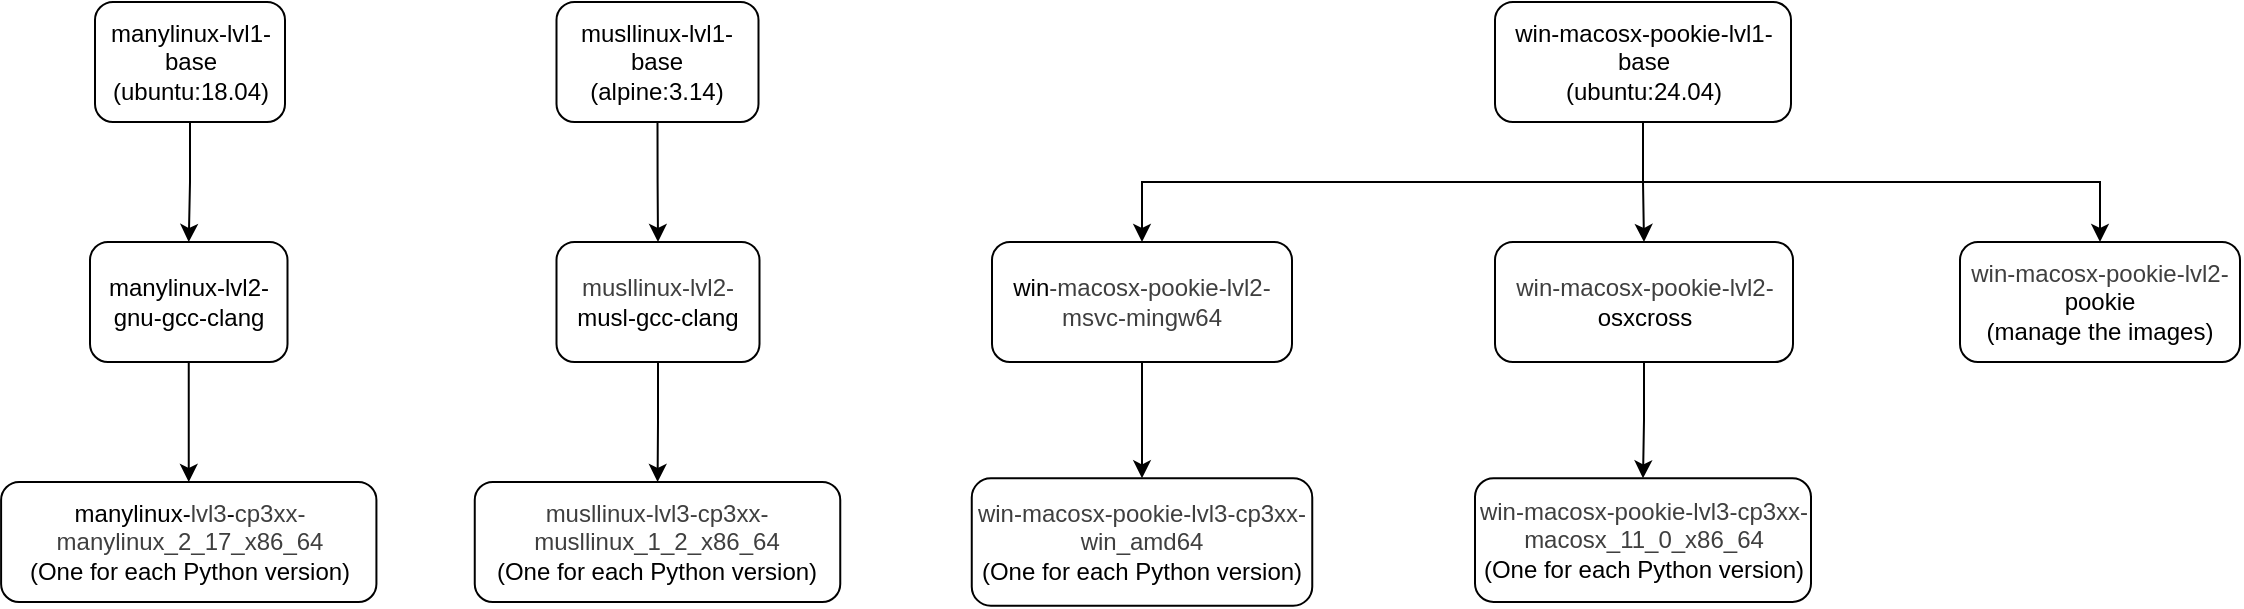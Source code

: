 <mxfile>
    <diagram id="O48PNkfvRvmSjr1T7r3z" name="Page-1">
        <mxGraphModel dx="1408" dy="827" grid="1" gridSize="10" guides="1" tooltips="1" connect="1" arrows="1" fold="1" page="1" pageScale="1" pageWidth="827" pageHeight="1169" math="0" shadow="0">
            <root>
                <mxCell id="0"/>
                <mxCell id="1" parent="0"/>
                <mxCell id="CWzqWhJCWG_4Mf81_h5I-9" style="edgeStyle=orthogonalEdgeStyle;rounded=0;orthogonalLoop=1;jettySize=auto;html=1;exitX=0.5;exitY=1;exitDx=0;exitDy=0;entryX=0.5;entryY=0;entryDx=0;entryDy=0;" parent="1" source="CWzqWhJCWG_4Mf81_h5I-2" target="CWzqWhJCWG_4Mf81_h5I-6" edge="1">
                    <mxGeometry relative="1" as="geometry"/>
                </mxCell>
                <mxCell id="CWzqWhJCWG_4Mf81_h5I-2" value="&lt;font&gt;manylinux-lvl1-base&lt;/font&gt;&lt;div&gt;&lt;font&gt;(ubuntu:18.04)&lt;/font&gt;&lt;/div&gt;" style="rounded=1;whiteSpace=wrap;html=1;strokeColor=default;" parent="1" vertex="1">
                    <mxGeometry x="97.5" y="70" width="95" height="60" as="geometry"/>
                </mxCell>
                <mxCell id="CWzqWhJCWG_4Mf81_h5I-10" style="edgeStyle=orthogonalEdgeStyle;rounded=0;orthogonalLoop=1;jettySize=auto;html=1;exitX=0.5;exitY=1;exitDx=0;exitDy=0;entryX=0.5;entryY=0;entryDx=0;entryDy=0;" parent="1" source="CWzqWhJCWG_4Mf81_h5I-6" target="CWzqWhJCWG_4Mf81_h5I-7" edge="1">
                    <mxGeometry relative="1" as="geometry"/>
                </mxCell>
                <mxCell id="CWzqWhJCWG_4Mf81_h5I-6" value="&lt;font&gt;manylinux-lvl2-gnu-gcc-clang&lt;/font&gt;" style="rounded=1;whiteSpace=wrap;html=1;strokeColor=default;" parent="1" vertex="1">
                    <mxGeometry x="95" y="190" width="98.75" height="60" as="geometry"/>
                </mxCell>
                <mxCell id="CWzqWhJCWG_4Mf81_h5I-7" value="&lt;font&gt;manylinux-&lt;span style=&quot;color: rgb(63, 63, 63);&quot;&gt;lvl3&lt;/span&gt;-&lt;span style=&quot;color: rgb(63, 63, 63);&quot;&gt;cp3xx-manylinux_2_17_x86_64&lt;/span&gt;&lt;br&gt;(One for each Python version)&lt;/font&gt;" style="rounded=1;whiteSpace=wrap;html=1;strokeColor=default;" parent="1" vertex="1">
                    <mxGeometry x="50.55" y="310" width="187.66" height="60" as="geometry"/>
                </mxCell>
                <mxCell id="CWzqWhJCWG_4Mf81_h5I-13" style="edgeStyle=orthogonalEdgeStyle;rounded=0;orthogonalLoop=1;jettySize=auto;html=1;exitX=0.5;exitY=1;exitDx=0;exitDy=0;entryX=0.5;entryY=0;entryDx=0;entryDy=0;" parent="1" source="CWzqWhJCWG_4Mf81_h5I-11" target="CWzqWhJCWG_4Mf81_h5I-12" edge="1">
                    <mxGeometry relative="1" as="geometry"/>
                </mxCell>
                <mxCell id="CWzqWhJCWG_4Mf81_h5I-11" value="&lt;font&gt;musllinux-lvl1-base&lt;br&gt;(alpine:3.14)&lt;/font&gt;" style="rounded=1;whiteSpace=wrap;html=1;" parent="1" vertex="1">
                    <mxGeometry x="328.25" y="70" width="101" height="60" as="geometry"/>
                </mxCell>
                <mxCell id="CWzqWhJCWG_4Mf81_h5I-15" style="edgeStyle=orthogonalEdgeStyle;rounded=0;orthogonalLoop=1;jettySize=auto;html=1;exitX=0.5;exitY=1;exitDx=0;exitDy=0;" parent="1" source="CWzqWhJCWG_4Mf81_h5I-12" target="CWzqWhJCWG_4Mf81_h5I-14" edge="1">
                    <mxGeometry relative="1" as="geometry"/>
                </mxCell>
                <mxCell id="CWzqWhJCWG_4Mf81_h5I-12" value="&lt;font&gt;&lt;span style=&quot;color: rgb(63, 63, 63);&quot;&gt;musllinux-lvl2-&lt;/span&gt;musl-gcc-clang&lt;/font&gt;" style="rounded=1;whiteSpace=wrap;html=1;" parent="1" vertex="1">
                    <mxGeometry x="328.25" y="190" width="101.5" height="60" as="geometry"/>
                </mxCell>
                <mxCell id="CWzqWhJCWG_4Mf81_h5I-14" value="&lt;div&gt;&lt;font&gt;&lt;span style=&quot;color: rgb(63, 63, 63); background-color: transparent;&quot;&gt;musllinux&lt;/span&gt;&lt;span style=&quot;color: rgb(63, 63, 63);&quot;&gt;-&lt;/span&gt;&lt;span style=&quot;color: rgb(63, 63, 63);&quot;&gt;lvl3&lt;/span&gt;&lt;span style=&quot;color: rgb(63, 63, 63);&quot;&gt;-&lt;/span&gt;&lt;span style=&quot;color: rgb(63, 63, 63);&quot;&gt;cp3xx-musllinux_1_2_x86_64&lt;/span&gt;&lt;br&gt;(One for each Python version)&lt;/font&gt;&lt;/div&gt;" style="rounded=1;whiteSpace=wrap;html=1;" parent="1" vertex="1">
                    <mxGeometry x="287.38" y="310" width="182.75" height="60" as="geometry"/>
                </mxCell>
                <mxCell id="CWzqWhJCWG_4Mf81_h5I-18" style="edgeStyle=orthogonalEdgeStyle;rounded=0;orthogonalLoop=1;jettySize=auto;html=1;exitX=0.5;exitY=1;exitDx=0;exitDy=0;entryX=0.5;entryY=0;entryDx=0;entryDy=0;" parent="1" source="CWzqWhJCWG_4Mf81_h5I-16" target="CWzqWhJCWG_4Mf81_h5I-17" edge="1">
                    <mxGeometry relative="1" as="geometry"/>
                </mxCell>
                <mxCell id="CWzqWhJCWG_4Mf81_h5I-21" style="edgeStyle=orthogonalEdgeStyle;rounded=0;orthogonalLoop=1;jettySize=auto;html=1;exitX=0.5;exitY=1;exitDx=0;exitDy=0;" parent="1" source="CWzqWhJCWG_4Mf81_h5I-16" target="CWzqWhJCWG_4Mf81_h5I-19" edge="1">
                    <mxGeometry relative="1" as="geometry"/>
                </mxCell>
                <mxCell id="CWzqWhJCWG_4Mf81_h5I-28" style="edgeStyle=orthogonalEdgeStyle;rounded=0;orthogonalLoop=1;jettySize=auto;html=1;exitX=0.5;exitY=1;exitDx=0;exitDy=0;" parent="1" source="CWzqWhJCWG_4Mf81_h5I-16" target="CWzqWhJCWG_4Mf81_h5I-24" edge="1">
                    <mxGeometry relative="1" as="geometry"/>
                </mxCell>
                <mxCell id="CWzqWhJCWG_4Mf81_h5I-16" value="&lt;div&gt;&lt;font&gt;win-macosx-pookie-lvl1-base&lt;/font&gt;&lt;/div&gt;&lt;font&gt;(ubuntu:24.04)&lt;/font&gt;" style="rounded=1;whiteSpace=wrap;html=1;" parent="1" vertex="1">
                    <mxGeometry x="797.5" y="70" width="148" height="60" as="geometry"/>
                </mxCell>
                <mxCell id="CWzqWhJCWG_4Mf81_h5I-17" value="&lt;font&gt;&lt;span style=&quot;color: rgb(63, 63, 63);&quot;&gt;win-macosx-pookie-lvl2-&lt;/span&gt;pookie&lt;/font&gt;&lt;div&gt;&lt;font&gt;(manage the images)&lt;/font&gt;&lt;/div&gt;" style="rounded=1;whiteSpace=wrap;html=1;strokeColor=default;" parent="1" vertex="1">
                    <mxGeometry x="1030" y="190" width="140" height="60" as="geometry"/>
                </mxCell>
                <mxCell id="CWzqWhJCWG_4Mf81_h5I-27" style="edgeStyle=orthogonalEdgeStyle;rounded=0;orthogonalLoop=1;jettySize=auto;html=1;exitX=0.5;exitY=1;exitDx=0;exitDy=0;entryX=0.5;entryY=0;entryDx=0;entryDy=0;" parent="1" source="CWzqWhJCWG_4Mf81_h5I-19" target="CWzqWhJCWG_4Mf81_h5I-23" edge="1">
                    <mxGeometry relative="1" as="geometry"/>
                </mxCell>
                <mxCell id="CWzqWhJCWG_4Mf81_h5I-19" value="win&lt;span style=&quot;color: rgb(63, 63, 63);&quot;&gt;-macosx-pookie-lvl2-msvc-mingw64&lt;/span&gt;" style="rounded=1;whiteSpace=wrap;html=1;" parent="1" vertex="1">
                    <mxGeometry x="546" y="190" width="150" height="60" as="geometry"/>
                </mxCell>
                <mxCell id="CWzqWhJCWG_4Mf81_h5I-23" value="&lt;div&gt;&lt;font&gt;&lt;span style=&quot;background-color: transparent; color: rgb(63, 63, 63);&quot;&gt;win-macosx-pookie&lt;/span&gt;&lt;span style=&quot;color: rgb(63, 63, 63);&quot;&gt;-&lt;/span&gt;&lt;span style=&quot;color: rgb(63, 63, 63);&quot;&gt;lvl3&lt;/span&gt;&lt;span style=&quot;color: rgb(63, 63, 63);&quot;&gt;-&lt;/span&gt;&lt;span style=&quot;color: rgb(63, 63, 63);&quot;&gt;cp3xx-win_amd64&lt;/span&gt;&lt;br&gt;(One for each Python version)&lt;/font&gt;&lt;/div&gt;" style="rounded=1;whiteSpace=wrap;html=1;" parent="1" vertex="1">
                    <mxGeometry x="535.88" y="308.13" width="170.25" height="63.75" as="geometry"/>
                </mxCell>
                <mxCell id="CWzqWhJCWG_4Mf81_h5I-30" style="edgeStyle=orthogonalEdgeStyle;rounded=0;orthogonalLoop=1;jettySize=auto;html=1;exitX=0.5;exitY=1;exitDx=0;exitDy=0;entryX=0.5;entryY=0;entryDx=0;entryDy=0;" parent="1" source="CWzqWhJCWG_4Mf81_h5I-24" target="CWzqWhJCWG_4Mf81_h5I-29" edge="1">
                    <mxGeometry relative="1" as="geometry"/>
                </mxCell>
                <mxCell id="CWzqWhJCWG_4Mf81_h5I-24" value="&lt;font&gt;&lt;span style=&quot;color: rgb(63, 63, 63);&quot;&gt;win-macosx-pookie-lvl2-&lt;/span&gt;osxcross&lt;/font&gt;" style="rounded=1;whiteSpace=wrap;html=1;" parent="1" vertex="1">
                    <mxGeometry x="797.5" y="190" width="149" height="60" as="geometry"/>
                </mxCell>
                <mxCell id="CWzqWhJCWG_4Mf81_h5I-29" value="&lt;font&gt;&lt;span style=&quot;color: rgb(63, 63, 63);&quot;&gt;&lt;span style=&quot;color: rgb(63, 63, 63);&quot;&gt;win-macosx-pookie&lt;/span&gt;-&lt;/span&gt;&lt;span style=&quot;color: rgb(63, 63, 63);&quot;&gt;lvl3&lt;/span&gt;&lt;span style=&quot;color: rgb(63, 63, 63);&quot;&gt;-&lt;/span&gt;&lt;span style=&quot;color: rgb(63, 63, 63);&quot;&gt;cp3xx-macosx_11_0_x86_64&lt;/span&gt;&lt;br&gt;&lt;span style=&quot;font-family: monospace ; font-size: 0px&quot;&gt;%3CmxGraphModel%3E%3Croot%3E%3CmxCell%20id%3D%220%22%2F%3E%3CmxCell%20id%3D%221%22%20parent%3D%220%22%2F%3E%3CmxCell%20id%3D%222%22%20value%3D%22cp3xx-win_amd64%26lt%3Bbr%26gt%3B(One%20for%20each%20Python%20version)%22%20style%3D%22rounded%3D1%3BwhiteSpace%3Dwrap%3Bhtml%3D1%3B%22%20vertex%3D%221%22%20parent%3D%221%22%3E%3CmxGeometry%20x%3D%22649%22%20y%3D%22310%22%20width%3D%22202%22%20height%3D%2260%22%20as%3D%22geometry%22%2F%3E%3C%2FmxCell%3E%3C%2Froot%3E%3C%2FmxGraphModel%3&lt;/span&gt;(One for each Python version)&lt;/font&gt;" style="rounded=1;whiteSpace=wrap;html=1;" parent="1" vertex="1">
                    <mxGeometry x="787.5" y="308.13" width="168" height="61.87" as="geometry"/>
                </mxCell>
            </root>
        </mxGraphModel>
    </diagram>
</mxfile>